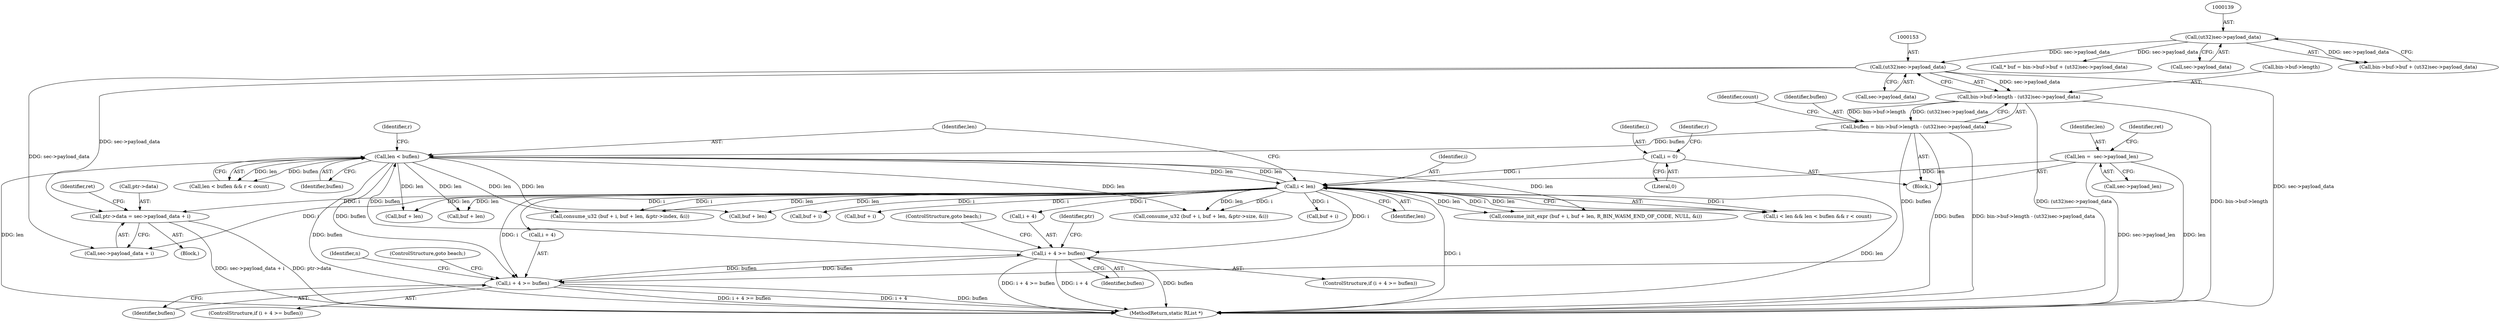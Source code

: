 digraph "0_radare2_d2632f6483a3ceb5d8e0a5fb11142c51c43978b4_0@pointer" {
"1000271" [label="(Call,ptr->data = sec->payload_data + i)"];
"1000152" [label="(Call,(ut32)sec->payload_data)"];
"1000138" [label="(Call,(ut32)sec->payload_data)"];
"1000177" [label="(Call,i < len)"];
"1000164" [label="(Call,i = 0)"];
"1000113" [label="(Call,len =  sec->payload_len)"];
"1000181" [label="(Call,len < buflen)"];
"1000264" [label="(Call,i + 4 >= buflen)"];
"1000215" [label="(Call,i + 4 >= buflen)"];
"1000144" [label="(Call,buflen = bin->buf->length - (ut32)sec->payload_data)"];
"1000146" [label="(Call,bin->buf->length - (ut32)sec->payload_data)"];
"1000182" [label="(Identifier,len)"];
"1000166" [label="(Literal,0)"];
"1000221" [label="(ControlStructure,goto beach;)"];
"1000281" [label="(Identifier,ret)"];
"1000273" [label="(Identifier,ptr)"];
"1000177" [label="(Call,i < len)"];
"1000130" [label="(Call,* buf = bin->buf->buf + (ut32)sec->payload_data)"];
"1000252" [label="(Call,buf + len)"];
"1000270" [label="(ControlStructure,goto beach;)"];
"1000215" [label="(Call,i + 4 >= buflen)"];
"1000249" [label="(Call,buf + i)"];
"1000180" [label="(Call,len < buflen && r < count)"];
"1000225" [label="(Identifier,n)"];
"1000248" [label="(Call,consume_u32 (buf + i, buf + len, &ptr->size, &i))"];
"1000140" [label="(Call,sec->payload_data)"];
"1000165" [label="(Identifier,i)"];
"1000113" [label="(Call,len =  sec->payload_len)"];
"1000219" [label="(Identifier,buflen)"];
"1000164" [label="(Call,i = 0)"];
"1000271" [label="(Call,ptr->data = sec->payload_data + i)"];
"1000138" [label="(Call,(ut32)sec->payload_data)"];
"1000216" [label="(Call,i + 4)"];
"1000169" [label="(Identifier,r)"];
"1000203" [label="(Call,buf + len)"];
"1000214" [label="(ControlStructure,if (i + 4 >= buflen))"];
"1000200" [label="(Call,buf + i)"];
"1000264" [label="(Call,i + 4 >= buflen)"];
"1000230" [label="(Call,buf + len)"];
"1000146" [label="(Call,bin->buf->length - (ut32)sec->payload_data)"];
"1000183" [label="(Identifier,buflen)"];
"1000147" [label="(Call,bin->buf->length)"];
"1000178" [label="(Identifier,i)"];
"1000159" [label="(Identifier,count)"];
"1000187" [label="(Block,)"];
"1000265" [label="(Call,i + 4)"];
"1000293" [label="(MethodReturn,static RList *)"];
"1000103" [label="(Block,)"];
"1000275" [label="(Call,sec->payload_data + i)"];
"1000272" [label="(Call,ptr->data)"];
"1000154" [label="(Call,sec->payload_data)"];
"1000179" [label="(Identifier,len)"];
"1000226" [label="(Call,consume_init_expr (buf + i, buf + len, R_BIN_WASM_END_OF_CODE, NULL, &i))"];
"1000176" [label="(Call,i < len && len < buflen && r < count)"];
"1000115" [label="(Call,sec->payload_len)"];
"1000263" [label="(ControlStructure,if (i + 4 >= buflen))"];
"1000152" [label="(Call,(ut32)sec->payload_data)"];
"1000132" [label="(Call,bin->buf->buf + (ut32)sec->payload_data)"];
"1000114" [label="(Identifier,len)"];
"1000268" [label="(Identifier,buflen)"];
"1000145" [label="(Identifier,buflen)"];
"1000185" [label="(Identifier,r)"];
"1000199" [label="(Call,consume_u32 (buf + i, buf + len, &ptr->index, &i))"];
"1000121" [label="(Identifier,ret)"];
"1000181" [label="(Call,len < buflen)"];
"1000227" [label="(Call,buf + i)"];
"1000144" [label="(Call,buflen = bin->buf->length - (ut32)sec->payload_data)"];
"1000271" -> "1000187"  [label="AST: "];
"1000271" -> "1000275"  [label="CFG: "];
"1000272" -> "1000271"  [label="AST: "];
"1000275" -> "1000271"  [label="AST: "];
"1000281" -> "1000271"  [label="CFG: "];
"1000271" -> "1000293"  [label="DDG: ptr->data"];
"1000271" -> "1000293"  [label="DDG: sec->payload_data + i"];
"1000152" -> "1000271"  [label="DDG: sec->payload_data"];
"1000177" -> "1000271"  [label="DDG: i"];
"1000152" -> "1000146"  [label="AST: "];
"1000152" -> "1000154"  [label="CFG: "];
"1000153" -> "1000152"  [label="AST: "];
"1000154" -> "1000152"  [label="AST: "];
"1000146" -> "1000152"  [label="CFG: "];
"1000152" -> "1000293"  [label="DDG: sec->payload_data"];
"1000152" -> "1000146"  [label="DDG: sec->payload_data"];
"1000138" -> "1000152"  [label="DDG: sec->payload_data"];
"1000152" -> "1000275"  [label="DDG: sec->payload_data"];
"1000138" -> "1000132"  [label="AST: "];
"1000138" -> "1000140"  [label="CFG: "];
"1000139" -> "1000138"  [label="AST: "];
"1000140" -> "1000138"  [label="AST: "];
"1000132" -> "1000138"  [label="CFG: "];
"1000138" -> "1000130"  [label="DDG: sec->payload_data"];
"1000138" -> "1000132"  [label="DDG: sec->payload_data"];
"1000177" -> "1000176"  [label="AST: "];
"1000177" -> "1000179"  [label="CFG: "];
"1000178" -> "1000177"  [label="AST: "];
"1000179" -> "1000177"  [label="AST: "];
"1000182" -> "1000177"  [label="CFG: "];
"1000176" -> "1000177"  [label="CFG: "];
"1000177" -> "1000293"  [label="DDG: i"];
"1000177" -> "1000293"  [label="DDG: len"];
"1000177" -> "1000176"  [label="DDG: i"];
"1000177" -> "1000176"  [label="DDG: len"];
"1000164" -> "1000177"  [label="DDG: i"];
"1000113" -> "1000177"  [label="DDG: len"];
"1000181" -> "1000177"  [label="DDG: len"];
"1000177" -> "1000181"  [label="DDG: len"];
"1000177" -> "1000199"  [label="DDG: i"];
"1000177" -> "1000199"  [label="DDG: len"];
"1000177" -> "1000200"  [label="DDG: i"];
"1000177" -> "1000203"  [label="DDG: len"];
"1000177" -> "1000215"  [label="DDG: i"];
"1000177" -> "1000216"  [label="DDG: i"];
"1000177" -> "1000226"  [label="DDG: i"];
"1000177" -> "1000226"  [label="DDG: len"];
"1000177" -> "1000227"  [label="DDG: i"];
"1000177" -> "1000230"  [label="DDG: len"];
"1000177" -> "1000248"  [label="DDG: i"];
"1000177" -> "1000248"  [label="DDG: len"];
"1000177" -> "1000249"  [label="DDG: i"];
"1000177" -> "1000252"  [label="DDG: len"];
"1000177" -> "1000264"  [label="DDG: i"];
"1000177" -> "1000265"  [label="DDG: i"];
"1000177" -> "1000275"  [label="DDG: i"];
"1000164" -> "1000103"  [label="AST: "];
"1000164" -> "1000166"  [label="CFG: "];
"1000165" -> "1000164"  [label="AST: "];
"1000166" -> "1000164"  [label="AST: "];
"1000169" -> "1000164"  [label="CFG: "];
"1000113" -> "1000103"  [label="AST: "];
"1000113" -> "1000115"  [label="CFG: "];
"1000114" -> "1000113"  [label="AST: "];
"1000115" -> "1000113"  [label="AST: "];
"1000121" -> "1000113"  [label="CFG: "];
"1000113" -> "1000293"  [label="DDG: len"];
"1000113" -> "1000293"  [label="DDG: sec->payload_len"];
"1000181" -> "1000180"  [label="AST: "];
"1000181" -> "1000183"  [label="CFG: "];
"1000182" -> "1000181"  [label="AST: "];
"1000183" -> "1000181"  [label="AST: "];
"1000185" -> "1000181"  [label="CFG: "];
"1000180" -> "1000181"  [label="CFG: "];
"1000181" -> "1000293"  [label="DDG: len"];
"1000181" -> "1000293"  [label="DDG: buflen"];
"1000181" -> "1000180"  [label="DDG: len"];
"1000181" -> "1000180"  [label="DDG: buflen"];
"1000264" -> "1000181"  [label="DDG: buflen"];
"1000144" -> "1000181"  [label="DDG: buflen"];
"1000181" -> "1000199"  [label="DDG: len"];
"1000181" -> "1000203"  [label="DDG: len"];
"1000181" -> "1000215"  [label="DDG: buflen"];
"1000181" -> "1000226"  [label="DDG: len"];
"1000181" -> "1000230"  [label="DDG: len"];
"1000181" -> "1000248"  [label="DDG: len"];
"1000181" -> "1000252"  [label="DDG: len"];
"1000264" -> "1000263"  [label="AST: "];
"1000264" -> "1000268"  [label="CFG: "];
"1000265" -> "1000264"  [label="AST: "];
"1000268" -> "1000264"  [label="AST: "];
"1000270" -> "1000264"  [label="CFG: "];
"1000273" -> "1000264"  [label="CFG: "];
"1000264" -> "1000293"  [label="DDG: i + 4"];
"1000264" -> "1000293"  [label="DDG: buflen"];
"1000264" -> "1000293"  [label="DDG: i + 4 >= buflen"];
"1000264" -> "1000215"  [label="DDG: buflen"];
"1000215" -> "1000264"  [label="DDG: buflen"];
"1000215" -> "1000214"  [label="AST: "];
"1000215" -> "1000219"  [label="CFG: "];
"1000216" -> "1000215"  [label="AST: "];
"1000219" -> "1000215"  [label="AST: "];
"1000221" -> "1000215"  [label="CFG: "];
"1000225" -> "1000215"  [label="CFG: "];
"1000215" -> "1000293"  [label="DDG: i + 4"];
"1000215" -> "1000293"  [label="DDG: buflen"];
"1000215" -> "1000293"  [label="DDG: i + 4 >= buflen"];
"1000144" -> "1000215"  [label="DDG: buflen"];
"1000144" -> "1000103"  [label="AST: "];
"1000144" -> "1000146"  [label="CFG: "];
"1000145" -> "1000144"  [label="AST: "];
"1000146" -> "1000144"  [label="AST: "];
"1000159" -> "1000144"  [label="CFG: "];
"1000144" -> "1000293"  [label="DDG: buflen"];
"1000144" -> "1000293"  [label="DDG: bin->buf->length - (ut32)sec->payload_data"];
"1000146" -> "1000144"  [label="DDG: bin->buf->length"];
"1000146" -> "1000144"  [label="DDG: (ut32)sec->payload_data"];
"1000147" -> "1000146"  [label="AST: "];
"1000146" -> "1000293"  [label="DDG: (ut32)sec->payload_data"];
"1000146" -> "1000293"  [label="DDG: bin->buf->length"];
}
